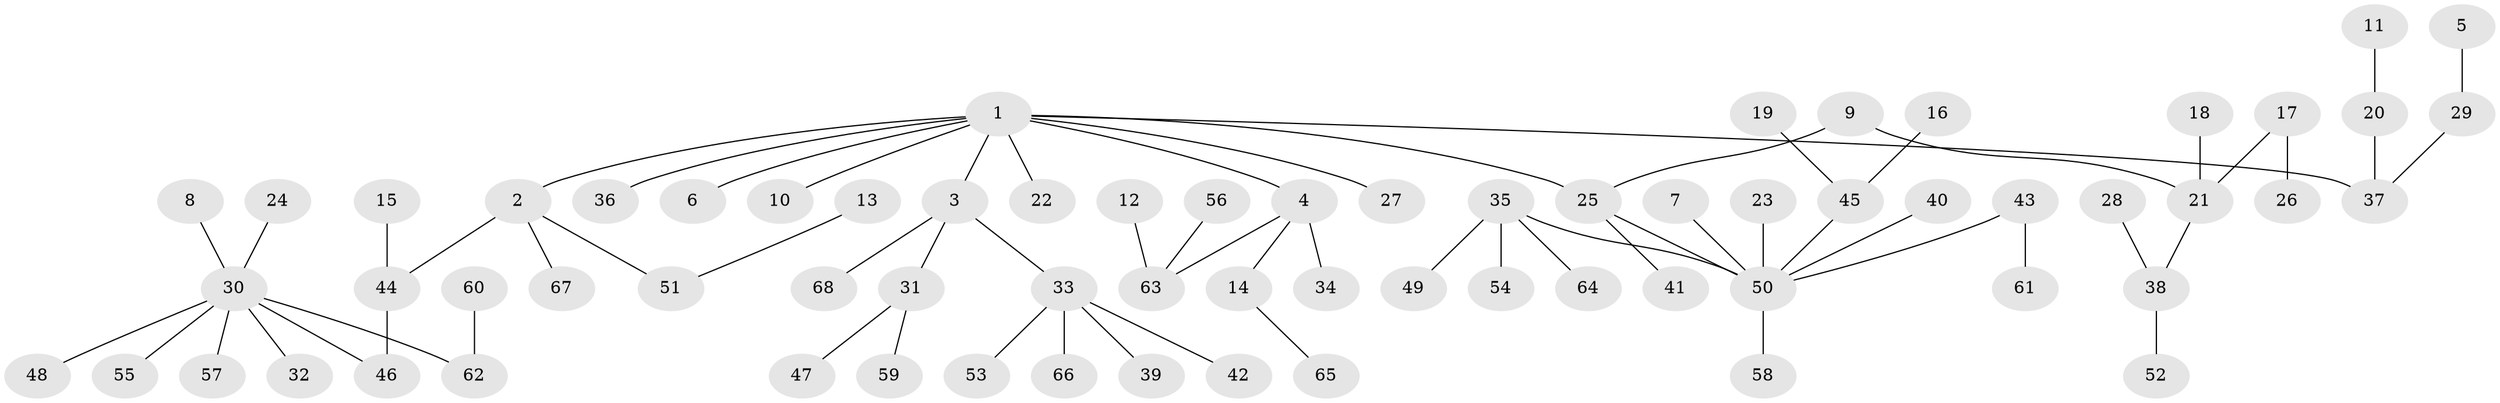 // original degree distribution, {5: 0.05185185185185185, 4: 0.05925925925925926, 7: 0.007407407407407408, 2: 0.2222222222222222, 3: 0.14814814814814814, 6: 0.007407407407407408, 1: 0.5037037037037037}
// Generated by graph-tools (version 1.1) at 2025/50/03/09/25 03:50:26]
// undirected, 68 vertices, 67 edges
graph export_dot {
graph [start="1"]
  node [color=gray90,style=filled];
  1;
  2;
  3;
  4;
  5;
  6;
  7;
  8;
  9;
  10;
  11;
  12;
  13;
  14;
  15;
  16;
  17;
  18;
  19;
  20;
  21;
  22;
  23;
  24;
  25;
  26;
  27;
  28;
  29;
  30;
  31;
  32;
  33;
  34;
  35;
  36;
  37;
  38;
  39;
  40;
  41;
  42;
  43;
  44;
  45;
  46;
  47;
  48;
  49;
  50;
  51;
  52;
  53;
  54;
  55;
  56;
  57;
  58;
  59;
  60;
  61;
  62;
  63;
  64;
  65;
  66;
  67;
  68;
  1 -- 2 [weight=1.0];
  1 -- 3 [weight=1.0];
  1 -- 4 [weight=1.0];
  1 -- 6 [weight=1.0];
  1 -- 10 [weight=1.0];
  1 -- 22 [weight=1.0];
  1 -- 25 [weight=1.0];
  1 -- 27 [weight=1.0];
  1 -- 36 [weight=1.0];
  1 -- 37 [weight=1.0];
  2 -- 44 [weight=1.0];
  2 -- 51 [weight=1.0];
  2 -- 67 [weight=1.0];
  3 -- 31 [weight=1.0];
  3 -- 33 [weight=1.0];
  3 -- 68 [weight=1.0];
  4 -- 14 [weight=1.0];
  4 -- 34 [weight=1.0];
  4 -- 63 [weight=1.0];
  5 -- 29 [weight=1.0];
  7 -- 50 [weight=1.0];
  8 -- 30 [weight=1.0];
  9 -- 21 [weight=1.0];
  9 -- 25 [weight=1.0];
  11 -- 20 [weight=1.0];
  12 -- 63 [weight=1.0];
  13 -- 51 [weight=1.0];
  14 -- 65 [weight=1.0];
  15 -- 44 [weight=1.0];
  16 -- 45 [weight=1.0];
  17 -- 21 [weight=1.0];
  17 -- 26 [weight=1.0];
  18 -- 21 [weight=1.0];
  19 -- 45 [weight=1.0];
  20 -- 37 [weight=1.0];
  21 -- 38 [weight=1.0];
  23 -- 50 [weight=1.0];
  24 -- 30 [weight=1.0];
  25 -- 41 [weight=1.0];
  25 -- 50 [weight=1.0];
  28 -- 38 [weight=1.0];
  29 -- 37 [weight=1.0];
  30 -- 32 [weight=1.0];
  30 -- 46 [weight=1.0];
  30 -- 48 [weight=1.0];
  30 -- 55 [weight=1.0];
  30 -- 57 [weight=1.0];
  30 -- 62 [weight=1.0];
  31 -- 47 [weight=1.0];
  31 -- 59 [weight=1.0];
  33 -- 39 [weight=1.0];
  33 -- 42 [weight=1.0];
  33 -- 53 [weight=1.0];
  33 -- 66 [weight=1.0];
  35 -- 49 [weight=1.0];
  35 -- 50 [weight=1.0];
  35 -- 54 [weight=1.0];
  35 -- 64 [weight=1.0];
  38 -- 52 [weight=1.0];
  40 -- 50 [weight=1.0];
  43 -- 50 [weight=1.0];
  43 -- 61 [weight=1.0];
  44 -- 46 [weight=1.0];
  45 -- 50 [weight=1.0];
  50 -- 58 [weight=1.0];
  56 -- 63 [weight=1.0];
  60 -- 62 [weight=1.0];
}
